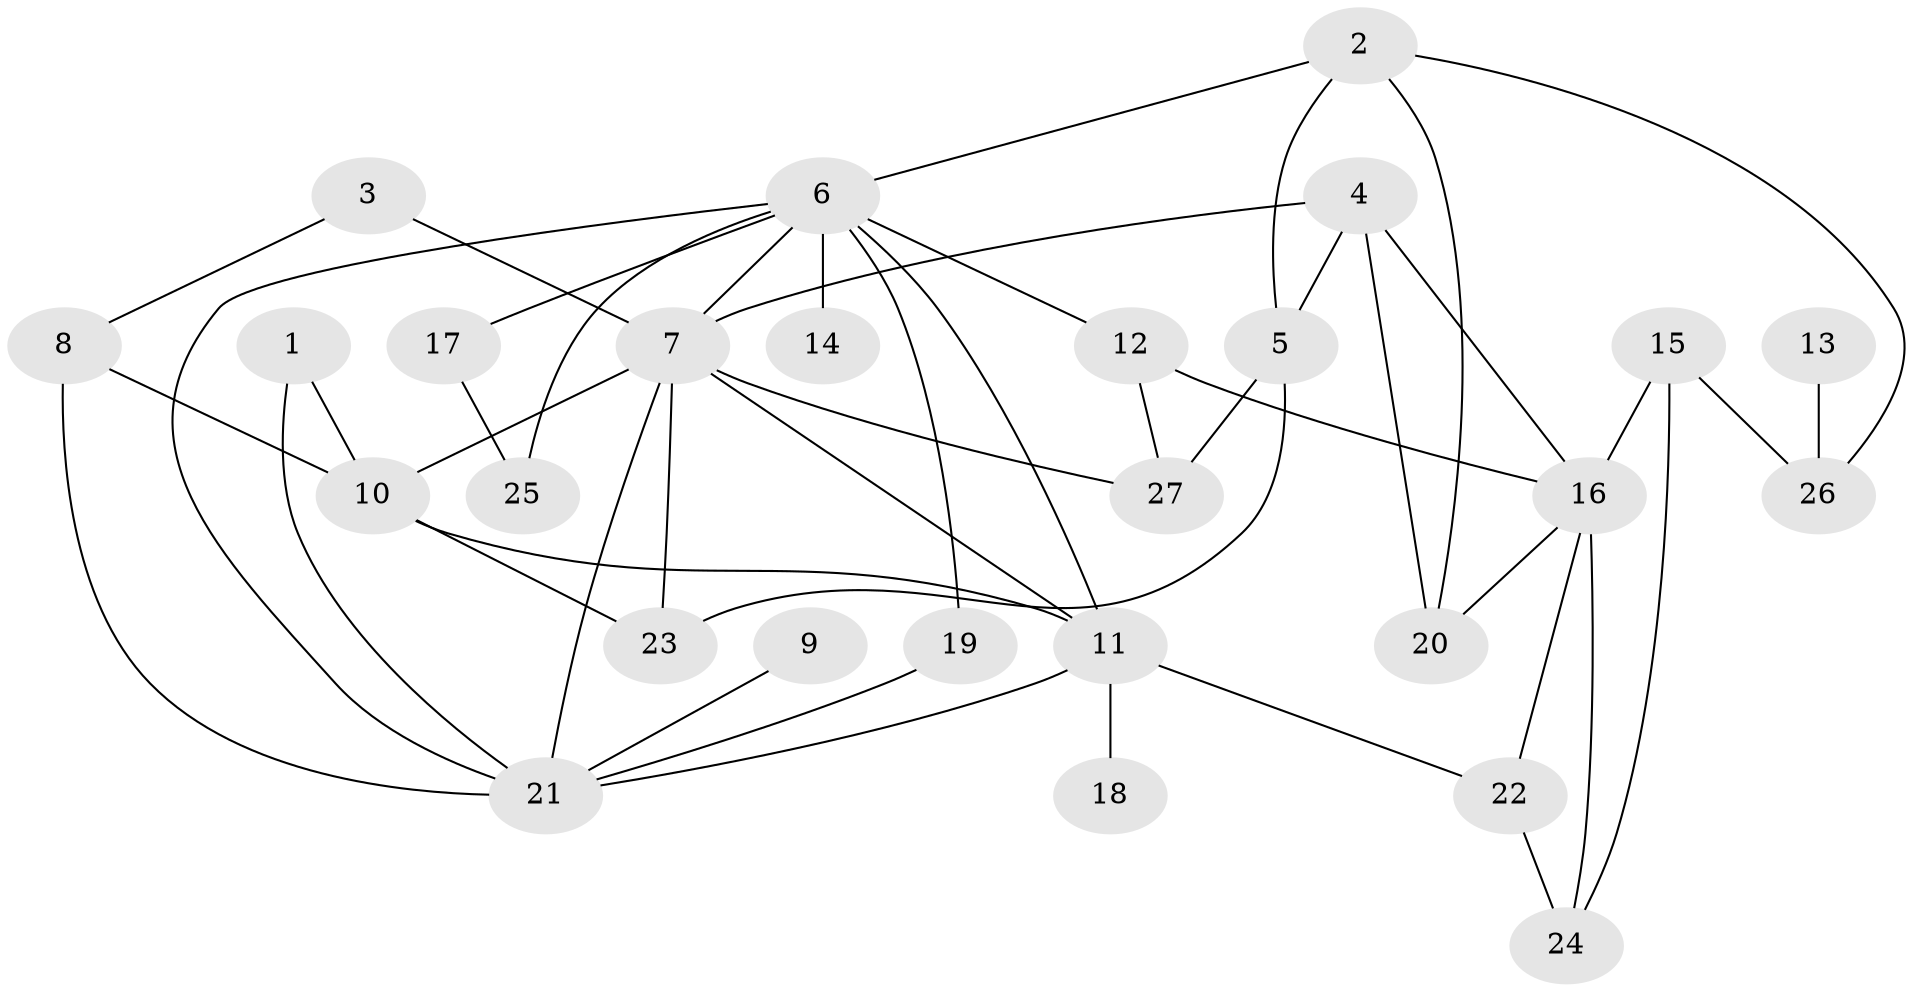 // original degree distribution, {5: 0.033707865168539325, 10: 0.02247191011235955, 9: 0.011235955056179775, 3: 0.21348314606741572, 6: 0.033707865168539325, 4: 0.06741573033707865, 2: 0.33707865168539325, 1: 0.2808988764044944}
// Generated by graph-tools (version 1.1) at 2025/36/03/04/25 23:36:03]
// undirected, 27 vertices, 47 edges
graph export_dot {
  node [color=gray90,style=filled];
  1;
  2;
  3;
  4;
  5;
  6;
  7;
  8;
  9;
  10;
  11;
  12;
  13;
  14;
  15;
  16;
  17;
  18;
  19;
  20;
  21;
  22;
  23;
  24;
  25;
  26;
  27;
  1 -- 10 [weight=1.0];
  1 -- 21 [weight=1.0];
  2 -- 5 [weight=2.0];
  2 -- 6 [weight=1.0];
  2 -- 20 [weight=2.0];
  2 -- 26 [weight=1.0];
  3 -- 7 [weight=1.0];
  3 -- 8 [weight=1.0];
  4 -- 5 [weight=1.0];
  4 -- 7 [weight=1.0];
  4 -- 16 [weight=1.0];
  4 -- 20 [weight=1.0];
  5 -- 23 [weight=1.0];
  5 -- 27 [weight=1.0];
  6 -- 7 [weight=1.0];
  6 -- 11 [weight=1.0];
  6 -- 12 [weight=1.0];
  6 -- 14 [weight=1.0];
  6 -- 17 [weight=1.0];
  6 -- 19 [weight=1.0];
  6 -- 21 [weight=1.0];
  6 -- 25 [weight=1.0];
  7 -- 10 [weight=1.0];
  7 -- 11 [weight=1.0];
  7 -- 21 [weight=1.0];
  7 -- 23 [weight=1.0];
  7 -- 27 [weight=1.0];
  8 -- 10 [weight=1.0];
  8 -- 21 [weight=1.0];
  9 -- 21 [weight=1.0];
  10 -- 11 [weight=1.0];
  10 -- 23 [weight=1.0];
  11 -- 18 [weight=1.0];
  11 -- 21 [weight=1.0];
  11 -- 22 [weight=2.0];
  12 -- 16 [weight=1.0];
  12 -- 27 [weight=1.0];
  13 -- 26 [weight=1.0];
  15 -- 16 [weight=1.0];
  15 -- 24 [weight=1.0];
  15 -- 26 [weight=1.0];
  16 -- 20 [weight=1.0];
  16 -- 22 [weight=1.0];
  16 -- 24 [weight=1.0];
  17 -- 25 [weight=1.0];
  19 -- 21 [weight=1.0];
  22 -- 24 [weight=2.0];
}
